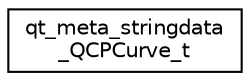 digraph "Graphical Class Hierarchy"
{
  edge [fontname="Helvetica",fontsize="10",labelfontname="Helvetica",labelfontsize="10"];
  node [fontname="Helvetica",fontsize="10",shape=record];
  rankdir="LR";
  Node1 [label="qt_meta_stringdata\l_QCPCurve_t",height=0.2,width=0.4,color="black", fillcolor="white", style="filled",URL="$structqt__meta__stringdata___q_c_p_curve__t.html"];
}
